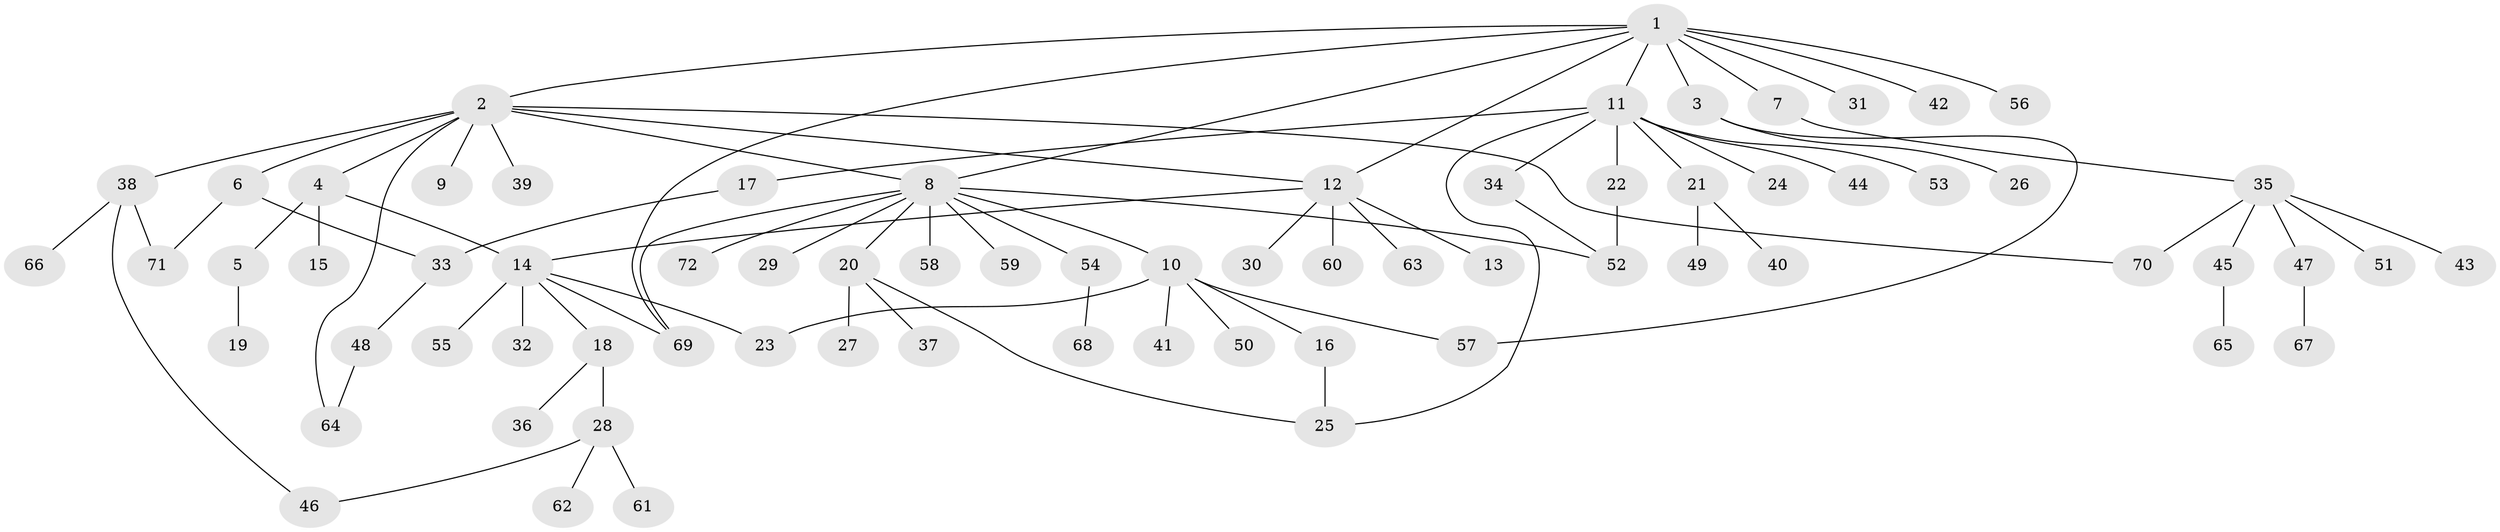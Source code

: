 // Generated by graph-tools (version 1.1) at 2025/47/03/09/25 04:47:18]
// undirected, 72 vertices, 87 edges
graph export_dot {
graph [start="1"]
  node [color=gray90,style=filled];
  1;
  2;
  3;
  4;
  5;
  6;
  7;
  8;
  9;
  10;
  11;
  12;
  13;
  14;
  15;
  16;
  17;
  18;
  19;
  20;
  21;
  22;
  23;
  24;
  25;
  26;
  27;
  28;
  29;
  30;
  31;
  32;
  33;
  34;
  35;
  36;
  37;
  38;
  39;
  40;
  41;
  42;
  43;
  44;
  45;
  46;
  47;
  48;
  49;
  50;
  51;
  52;
  53;
  54;
  55;
  56;
  57;
  58;
  59;
  60;
  61;
  62;
  63;
  64;
  65;
  66;
  67;
  68;
  69;
  70;
  71;
  72;
  1 -- 2;
  1 -- 3;
  1 -- 7;
  1 -- 8;
  1 -- 11;
  1 -- 12;
  1 -- 31;
  1 -- 42;
  1 -- 56;
  1 -- 69;
  2 -- 4;
  2 -- 6;
  2 -- 8;
  2 -- 9;
  2 -- 12;
  2 -- 38;
  2 -- 39;
  2 -- 64;
  2 -- 70;
  3 -- 26;
  3 -- 57;
  4 -- 5;
  4 -- 14;
  4 -- 15;
  5 -- 19;
  6 -- 33;
  6 -- 71;
  7 -- 35;
  8 -- 10;
  8 -- 20;
  8 -- 29;
  8 -- 52;
  8 -- 54;
  8 -- 58;
  8 -- 59;
  8 -- 69;
  8 -- 72;
  10 -- 16;
  10 -- 23;
  10 -- 41;
  10 -- 50;
  10 -- 57;
  11 -- 17;
  11 -- 21;
  11 -- 22;
  11 -- 24;
  11 -- 25;
  11 -- 34;
  11 -- 44;
  11 -- 53;
  12 -- 13;
  12 -- 14;
  12 -- 30;
  12 -- 60;
  12 -- 63;
  14 -- 18;
  14 -- 23;
  14 -- 32;
  14 -- 55;
  14 -- 69;
  16 -- 25;
  17 -- 33;
  18 -- 28;
  18 -- 36;
  20 -- 25;
  20 -- 27;
  20 -- 37;
  21 -- 40;
  21 -- 49;
  22 -- 52;
  28 -- 46;
  28 -- 61;
  28 -- 62;
  33 -- 48;
  34 -- 52;
  35 -- 43;
  35 -- 45;
  35 -- 47;
  35 -- 51;
  35 -- 70;
  38 -- 46;
  38 -- 66;
  38 -- 71;
  45 -- 65;
  47 -- 67;
  48 -- 64;
  54 -- 68;
}
